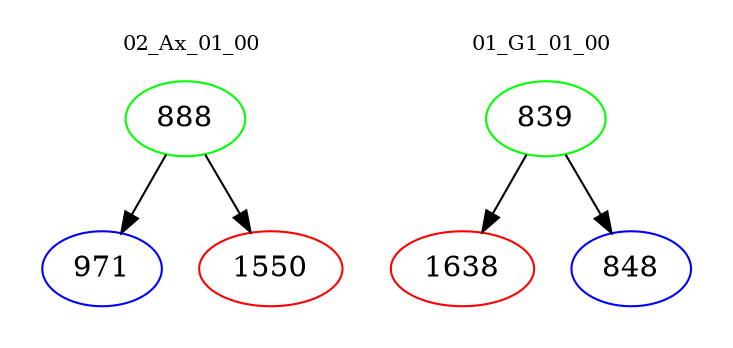 digraph{
subgraph cluster_0 {
color = white
label = "02_Ax_01_00";
fontsize=10;
T0_888 [label="888", color="green"]
T0_888 -> T0_971 [color="black"]
T0_971 [label="971", color="blue"]
T0_888 -> T0_1550 [color="black"]
T0_1550 [label="1550", color="red"]
}
subgraph cluster_1 {
color = white
label = "01_G1_01_00";
fontsize=10;
T1_839 [label="839", color="green"]
T1_839 -> T1_1638 [color="black"]
T1_1638 [label="1638", color="red"]
T1_839 -> T1_848 [color="black"]
T1_848 [label="848", color="blue"]
}
}

